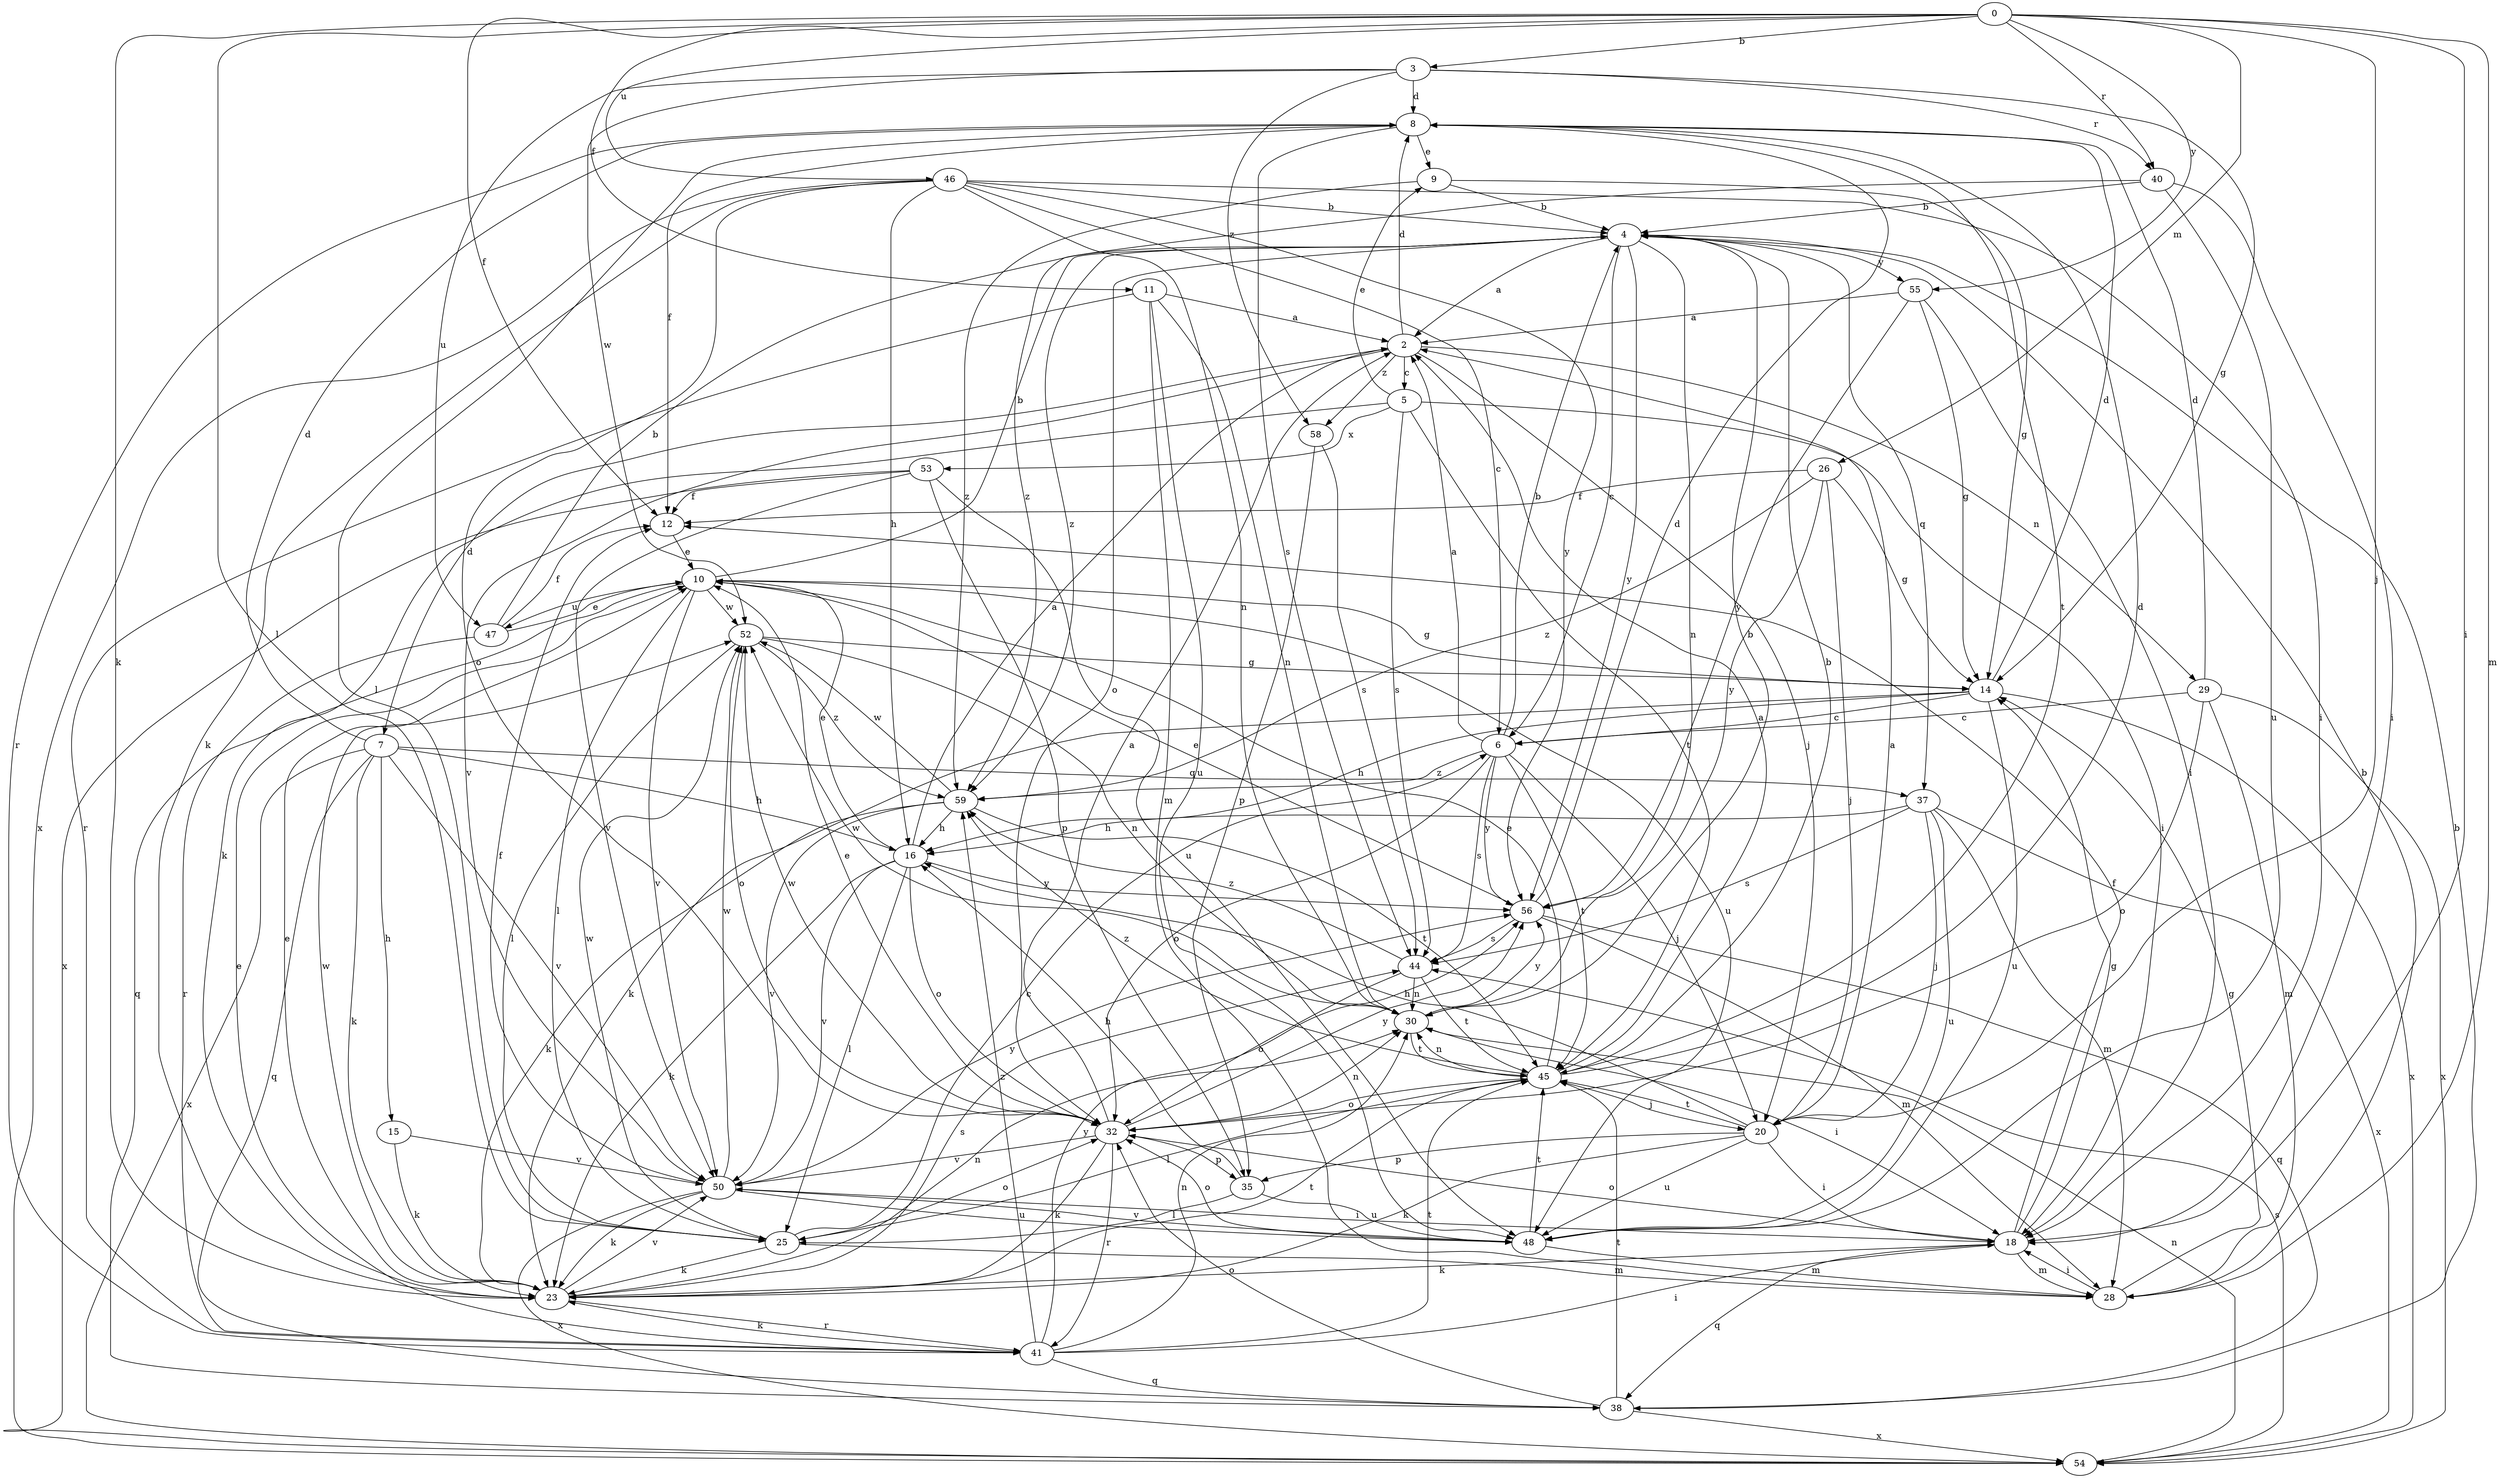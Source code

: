 strict digraph  {
0;
2;
3;
4;
5;
6;
7;
8;
9;
10;
11;
12;
14;
15;
16;
18;
20;
23;
25;
26;
28;
29;
30;
32;
35;
37;
38;
40;
41;
44;
45;
46;
47;
48;
50;
52;
53;
54;
55;
56;
58;
59;
0 -> 3  [label=b];
0 -> 11  [label=f];
0 -> 12  [label=f];
0 -> 18  [label=i];
0 -> 20  [label=j];
0 -> 23  [label=k];
0 -> 25  [label=l];
0 -> 26  [label=m];
0 -> 28  [label=m];
0 -> 40  [label=r];
0 -> 46  [label=u];
0 -> 55  [label=y];
2 -> 5  [label=c];
2 -> 7  [label=d];
2 -> 8  [label=d];
2 -> 20  [label=j];
2 -> 29  [label=n];
2 -> 50  [label=v];
2 -> 58  [label=z];
3 -> 8  [label=d];
3 -> 14  [label=g];
3 -> 40  [label=r];
3 -> 47  [label=u];
3 -> 52  [label=w];
3 -> 58  [label=z];
4 -> 2  [label=a];
4 -> 6  [label=c];
4 -> 30  [label=n];
4 -> 32  [label=o];
4 -> 37  [label=q];
4 -> 55  [label=y];
4 -> 56  [label=y];
4 -> 59  [label=z];
5 -> 9  [label=e];
5 -> 18  [label=i];
5 -> 23  [label=k];
5 -> 44  [label=s];
5 -> 45  [label=t];
5 -> 53  [label=x];
6 -> 2  [label=a];
6 -> 4  [label=b];
6 -> 20  [label=j];
6 -> 32  [label=o];
6 -> 44  [label=s];
6 -> 45  [label=t];
6 -> 56  [label=y];
6 -> 59  [label=z];
7 -> 8  [label=d];
7 -> 15  [label=h];
7 -> 16  [label=h];
7 -> 23  [label=k];
7 -> 37  [label=q];
7 -> 38  [label=q];
7 -> 50  [label=v];
7 -> 54  [label=x];
8 -> 9  [label=e];
8 -> 12  [label=f];
8 -> 25  [label=l];
8 -> 41  [label=r];
8 -> 44  [label=s];
8 -> 45  [label=t];
9 -> 4  [label=b];
9 -> 14  [label=g];
9 -> 59  [label=z];
10 -> 4  [label=b];
10 -> 14  [label=g];
10 -> 25  [label=l];
10 -> 38  [label=q];
10 -> 47  [label=u];
10 -> 48  [label=u];
10 -> 50  [label=v];
10 -> 52  [label=w];
11 -> 2  [label=a];
11 -> 28  [label=m];
11 -> 30  [label=n];
11 -> 41  [label=r];
11 -> 48  [label=u];
12 -> 10  [label=e];
14 -> 6  [label=c];
14 -> 8  [label=d];
14 -> 16  [label=h];
14 -> 23  [label=k];
14 -> 48  [label=u];
14 -> 54  [label=x];
15 -> 23  [label=k];
15 -> 50  [label=v];
16 -> 2  [label=a];
16 -> 10  [label=e];
16 -> 23  [label=k];
16 -> 25  [label=l];
16 -> 32  [label=o];
16 -> 50  [label=v];
16 -> 56  [label=y];
18 -> 12  [label=f];
18 -> 14  [label=g];
18 -> 23  [label=k];
18 -> 28  [label=m];
18 -> 32  [label=o];
18 -> 38  [label=q];
20 -> 2  [label=a];
20 -> 16  [label=h];
20 -> 18  [label=i];
20 -> 23  [label=k];
20 -> 35  [label=p];
20 -> 45  [label=t];
20 -> 48  [label=u];
23 -> 10  [label=e];
23 -> 30  [label=n];
23 -> 41  [label=r];
23 -> 44  [label=s];
23 -> 45  [label=t];
23 -> 50  [label=v];
23 -> 52  [label=w];
25 -> 6  [label=c];
25 -> 23  [label=k];
25 -> 28  [label=m];
25 -> 32  [label=o];
25 -> 52  [label=w];
26 -> 12  [label=f];
26 -> 14  [label=g];
26 -> 20  [label=j];
26 -> 56  [label=y];
26 -> 59  [label=z];
28 -> 4  [label=b];
28 -> 14  [label=g];
28 -> 18  [label=i];
29 -> 6  [label=c];
29 -> 8  [label=d];
29 -> 28  [label=m];
29 -> 32  [label=o];
29 -> 54  [label=x];
30 -> 4  [label=b];
30 -> 18  [label=i];
30 -> 45  [label=t];
30 -> 52  [label=w];
30 -> 56  [label=y];
32 -> 2  [label=a];
32 -> 10  [label=e];
32 -> 23  [label=k];
32 -> 30  [label=n];
32 -> 35  [label=p];
32 -> 41  [label=r];
32 -> 50  [label=v];
32 -> 52  [label=w];
32 -> 56  [label=y];
35 -> 16  [label=h];
35 -> 25  [label=l];
35 -> 48  [label=u];
37 -> 16  [label=h];
37 -> 20  [label=j];
37 -> 28  [label=m];
37 -> 44  [label=s];
37 -> 48  [label=u];
37 -> 54  [label=x];
38 -> 4  [label=b];
38 -> 32  [label=o];
38 -> 45  [label=t];
38 -> 54  [label=x];
40 -> 4  [label=b];
40 -> 18  [label=i];
40 -> 48  [label=u];
40 -> 59  [label=z];
41 -> 10  [label=e];
41 -> 18  [label=i];
41 -> 23  [label=k];
41 -> 30  [label=n];
41 -> 38  [label=q];
41 -> 45  [label=t];
41 -> 56  [label=y];
41 -> 59  [label=z];
44 -> 30  [label=n];
44 -> 32  [label=o];
44 -> 45  [label=t];
44 -> 59  [label=z];
45 -> 2  [label=a];
45 -> 4  [label=b];
45 -> 8  [label=d];
45 -> 10  [label=e];
45 -> 20  [label=j];
45 -> 25  [label=l];
45 -> 30  [label=n];
45 -> 32  [label=o];
45 -> 59  [label=z];
46 -> 4  [label=b];
46 -> 6  [label=c];
46 -> 16  [label=h];
46 -> 18  [label=i];
46 -> 23  [label=k];
46 -> 30  [label=n];
46 -> 32  [label=o];
46 -> 54  [label=x];
46 -> 56  [label=y];
47 -> 4  [label=b];
47 -> 10  [label=e];
47 -> 12  [label=f];
47 -> 41  [label=r];
48 -> 28  [label=m];
48 -> 32  [label=o];
48 -> 45  [label=t];
48 -> 50  [label=v];
50 -> 12  [label=f];
50 -> 18  [label=i];
50 -> 23  [label=k];
50 -> 48  [label=u];
50 -> 52  [label=w];
50 -> 54  [label=x];
50 -> 56  [label=y];
52 -> 14  [label=g];
52 -> 25  [label=l];
52 -> 30  [label=n];
52 -> 32  [label=o];
52 -> 59  [label=z];
53 -> 12  [label=f];
53 -> 35  [label=p];
53 -> 48  [label=u];
53 -> 50  [label=v];
53 -> 54  [label=x];
54 -> 30  [label=n];
54 -> 44  [label=s];
55 -> 2  [label=a];
55 -> 14  [label=g];
55 -> 18  [label=i];
55 -> 56  [label=y];
56 -> 8  [label=d];
56 -> 10  [label=e];
56 -> 28  [label=m];
56 -> 38  [label=q];
56 -> 44  [label=s];
58 -> 35  [label=p];
58 -> 44  [label=s];
59 -> 16  [label=h];
59 -> 23  [label=k];
59 -> 45  [label=t];
59 -> 50  [label=v];
59 -> 52  [label=w];
}
